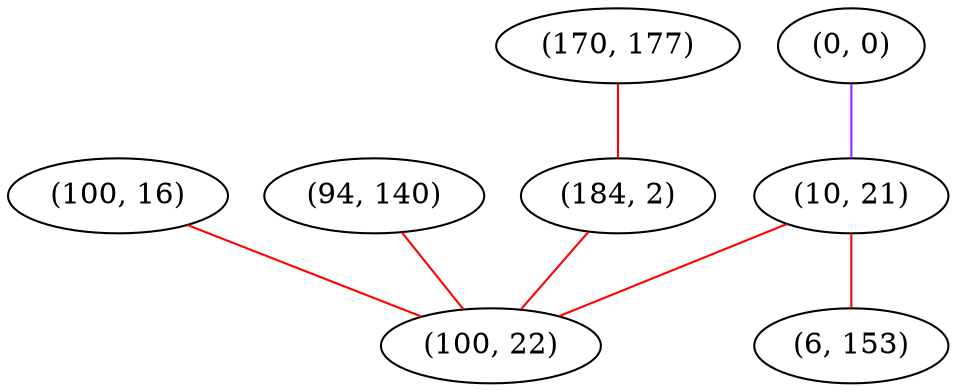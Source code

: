graph "" {
"(94, 140)";
"(0, 0)";
"(170, 177)";
"(10, 21)";
"(100, 16)";
"(6, 153)";
"(184, 2)";
"(100, 22)";
"(94, 140)" -- "(100, 22)"  [color=red, key=0, weight=1];
"(0, 0)" -- "(10, 21)"  [color=purple, key=0, weight=4];
"(170, 177)" -- "(184, 2)"  [color=red, key=0, weight=1];
"(10, 21)" -- "(6, 153)"  [color=red, key=0, weight=1];
"(10, 21)" -- "(100, 22)"  [color=red, key=0, weight=1];
"(100, 16)" -- "(100, 22)"  [color=red, key=0, weight=1];
"(184, 2)" -- "(100, 22)"  [color=red, key=0, weight=1];
}
